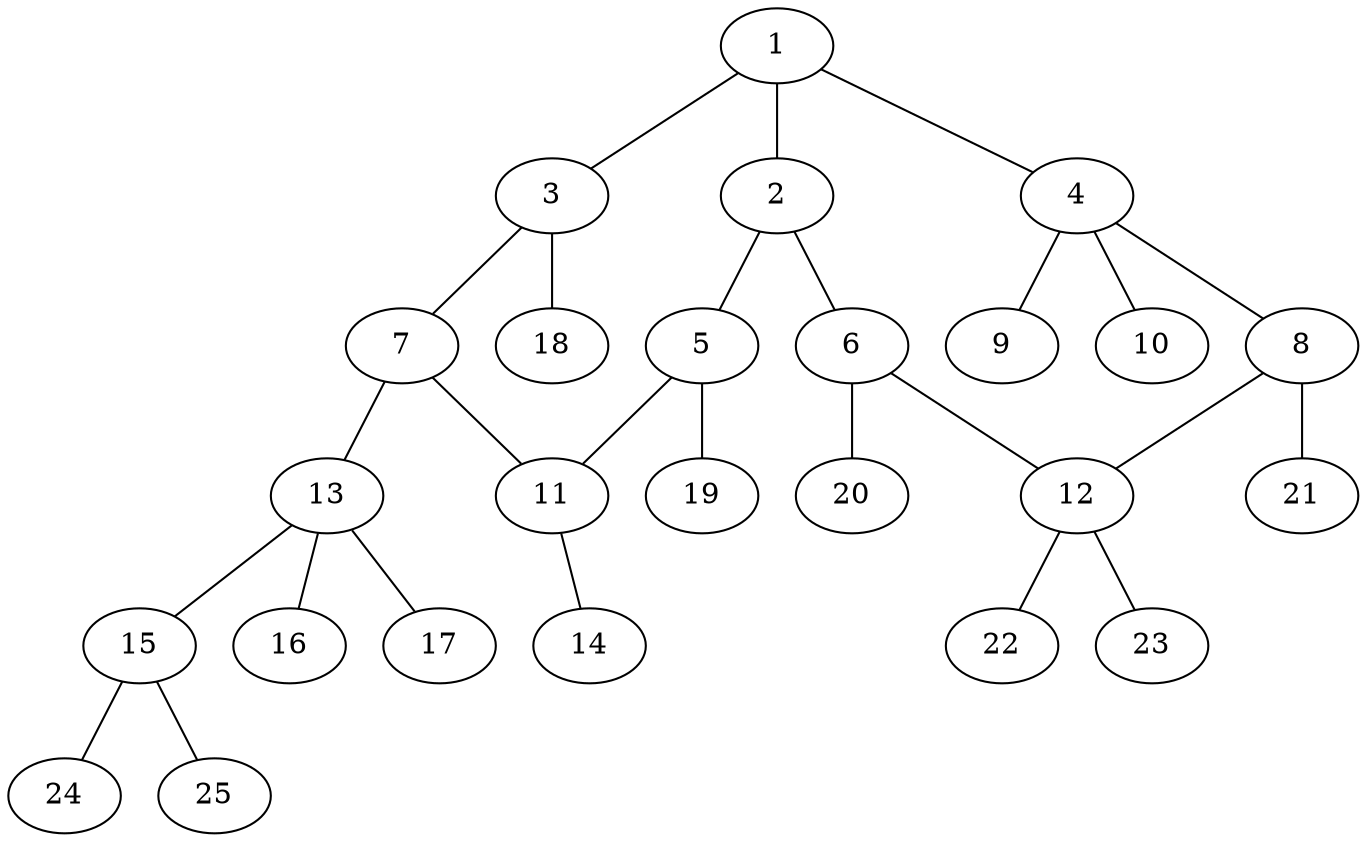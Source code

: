 graph molecule_1220 {
	1	 [chem=C];
	2	 [chem=C];
	1 -- 2	 [valence=2];
	3	 [chem=C];
	1 -- 3	 [valence=1];
	4	 [chem=S];
	1 -- 4	 [valence=1];
	5	 [chem=C];
	2 -- 5	 [valence=1];
	6	 [chem=N];
	2 -- 6	 [valence=1];
	7	 [chem=C];
	3 -- 7	 [valence=2];
	18	 [chem=H];
	3 -- 18	 [valence=1];
	8	 [chem=N];
	4 -- 8	 [valence=1];
	9	 [chem=O];
	4 -- 9	 [valence=2];
	10	 [chem=O];
	4 -- 10	 [valence=2];
	11	 [chem=C];
	5 -- 11	 [valence=2];
	19	 [chem=H];
	5 -- 19	 [valence=1];
	12	 [chem=C];
	6 -- 12	 [valence=1];
	20	 [chem=H];
	6 -- 20	 [valence=1];
	7 -- 11	 [valence=1];
	13	 [chem=S];
	7 -- 13	 [valence=1];
	8 -- 12	 [valence=1];
	21	 [chem=H];
	8 -- 21	 [valence=1];
	14	 [chem=Cl];
	11 -- 14	 [valence=1];
	22	 [chem=H];
	12 -- 22	 [valence=1];
	23	 [chem=H];
	12 -- 23	 [valence=1];
	15	 [chem=N];
	13 -- 15	 [valence=1];
	16	 [chem=O];
	13 -- 16	 [valence=2];
	17	 [chem=O];
	13 -- 17	 [valence=2];
	24	 [chem=H];
	15 -- 24	 [valence=1];
	25	 [chem=H];
	15 -- 25	 [valence=1];
}
